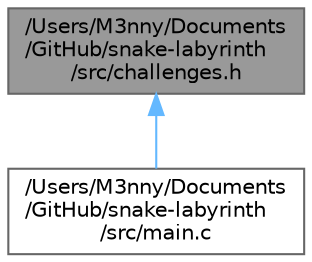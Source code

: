 digraph "/Users/M3nny/Documents/GitHub/snake-labyrinth/src/challenges.h"
{
 // LATEX_PDF_SIZE
  bgcolor="transparent";
  edge [fontname=Helvetica,fontsize=10,labelfontname=Helvetica,labelfontsize=10];
  node [fontname=Helvetica,fontsize=10,shape=box,height=0.2,width=0.4];
  Node1 [label="/Users/M3nny/Documents\l/GitHub/snake-labyrinth\l/src/challenges.h",height=0.2,width=0.4,color="gray40", fillcolor="grey60", style="filled", fontcolor="black",tooltip="Contiene l'algoritmo usato per la soluzione delle challenge."];
  Node1 -> Node2 [dir="back",color="steelblue1",style="solid"];
  Node2 [label="/Users/M3nny/Documents\l/GitHub/snake-labyrinth\l/src/main.c",height=0.2,width=0.4,color="grey40", fillcolor="white", style="filled",URL="$main_8c.html",tooltip="File principale."];
}
